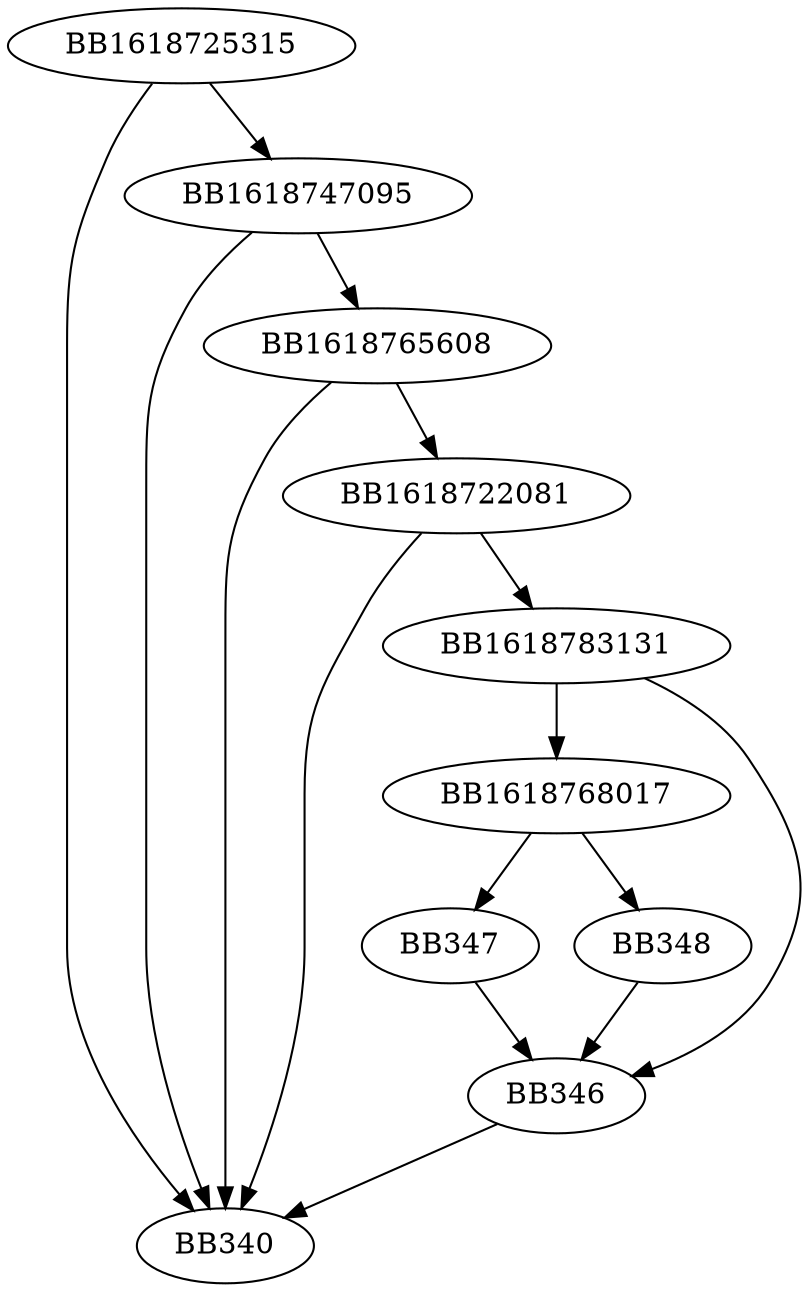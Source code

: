 digraph G{
	BB1618725315->BB340;
	BB1618725315->BB1618747095;
	BB1618747095->BB340;
	BB1618747095->BB1618765608;
	BB1618765608->BB1618722081;
	BB1618765608->BB340;
	BB1618722081->BB1618783131;
	BB1618722081->BB340;
	BB1618783131->BB1618768017;
	BB1618783131->BB346;
	BB1618768017->BB347;
	BB1618768017->BB348;
	BB348->BB346;
	BB347->BB346;
	BB346->BB340;
}
